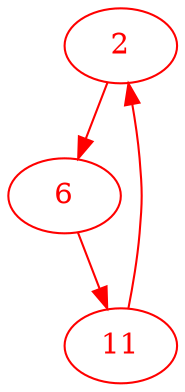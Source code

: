 digraph g{
node [color = red, fontcolor=red]; 2 6 11 ;
2 -> 6 [color=red] ;
6 -> 11 [color=red] ;
11 -> 2 [color=red] ;
}
